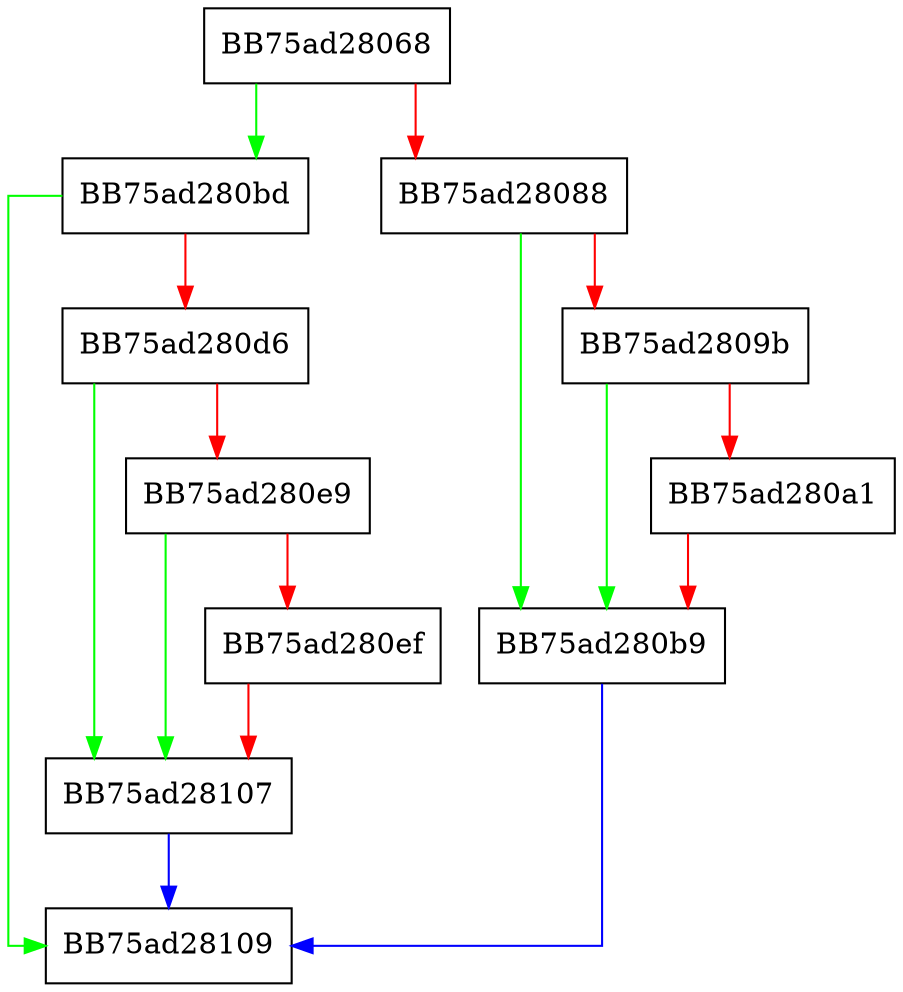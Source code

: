 digraph RenameRegkey {
  node [shape="box"];
  graph [splines=ortho];
  BB75ad28068 -> BB75ad280bd [color="green"];
  BB75ad28068 -> BB75ad28088 [color="red"];
  BB75ad28088 -> BB75ad280b9 [color="green"];
  BB75ad28088 -> BB75ad2809b [color="red"];
  BB75ad2809b -> BB75ad280b9 [color="green"];
  BB75ad2809b -> BB75ad280a1 [color="red"];
  BB75ad280a1 -> BB75ad280b9 [color="red"];
  BB75ad280b9 -> BB75ad28109 [color="blue"];
  BB75ad280bd -> BB75ad28109 [color="green"];
  BB75ad280bd -> BB75ad280d6 [color="red"];
  BB75ad280d6 -> BB75ad28107 [color="green"];
  BB75ad280d6 -> BB75ad280e9 [color="red"];
  BB75ad280e9 -> BB75ad28107 [color="green"];
  BB75ad280e9 -> BB75ad280ef [color="red"];
  BB75ad280ef -> BB75ad28107 [color="red"];
  BB75ad28107 -> BB75ad28109 [color="blue"];
}